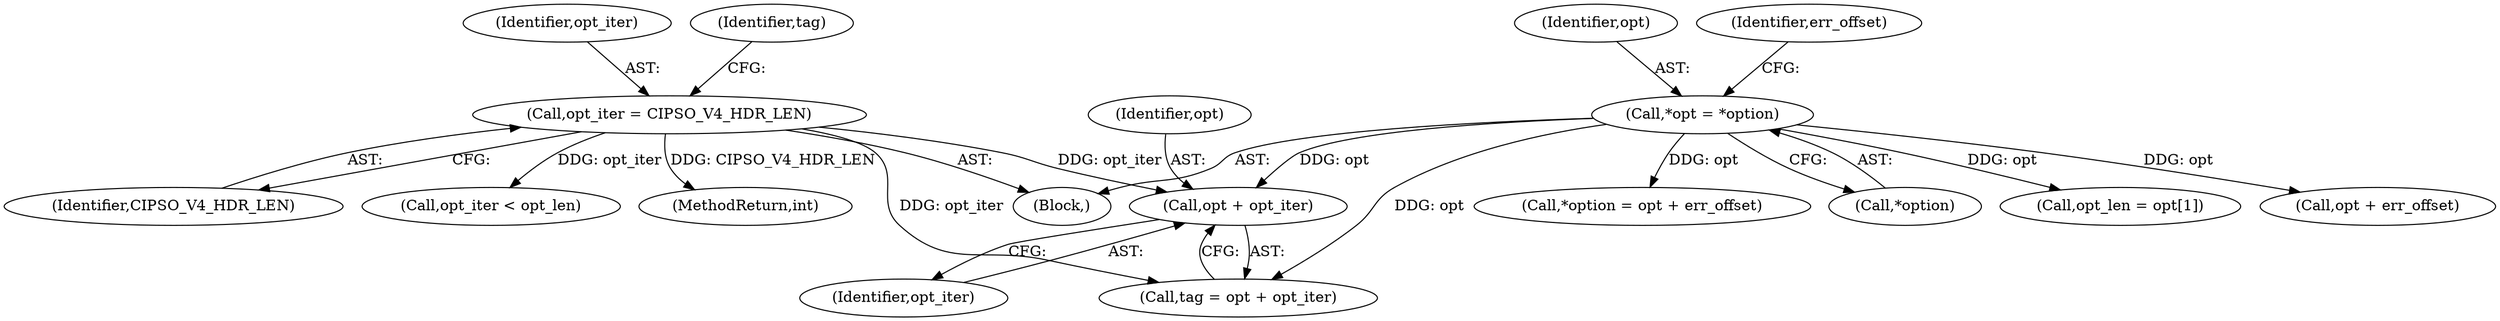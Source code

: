 digraph "0_linux_89d7ae34cdda4195809a5a987f697a517a2a3177@pointer" {
"1000162" [label="(Call,opt + opt_iter)"];
"1000108" [label="(Call,*opt = *option)"];
"1000157" [label="(Call,opt_iter = CIPSO_V4_HDR_LEN)"];
"1000160" [label="(Call,tag = opt + opt_iter)"];
"1000166" [label="(Call,opt_iter < opt_len)"];
"1000425" [label="(Call,*option = opt + err_offset)"];
"1000108" [label="(Call,*opt = *option)"];
"1000157" [label="(Call,opt_iter = CIPSO_V4_HDR_LEN)"];
"1000159" [label="(Identifier,CIPSO_V4_HDR_LEN)"];
"1000110" [label="(Call,*option)"];
"1000109" [label="(Identifier,opt)"];
"1000125" [label="(Call,opt_len = opt[1])"];
"1000163" [label="(Identifier,opt)"];
"1000164" [label="(Identifier,opt_iter)"];
"1000106" [label="(Block,)"];
"1000116" [label="(Identifier,err_offset)"];
"1000158" [label="(Identifier,opt_iter)"];
"1000161" [label="(Identifier,tag)"];
"1000433" [label="(MethodReturn,int)"];
"1000428" [label="(Call,opt + err_offset)"];
"1000162" [label="(Call,opt + opt_iter)"];
"1000162" -> "1000160"  [label="AST: "];
"1000162" -> "1000164"  [label="CFG: "];
"1000163" -> "1000162"  [label="AST: "];
"1000164" -> "1000162"  [label="AST: "];
"1000160" -> "1000162"  [label="CFG: "];
"1000108" -> "1000162"  [label="DDG: opt"];
"1000157" -> "1000162"  [label="DDG: opt_iter"];
"1000108" -> "1000106"  [label="AST: "];
"1000108" -> "1000110"  [label="CFG: "];
"1000109" -> "1000108"  [label="AST: "];
"1000110" -> "1000108"  [label="AST: "];
"1000116" -> "1000108"  [label="CFG: "];
"1000108" -> "1000125"  [label="DDG: opt"];
"1000108" -> "1000160"  [label="DDG: opt"];
"1000108" -> "1000425"  [label="DDG: opt"];
"1000108" -> "1000428"  [label="DDG: opt"];
"1000157" -> "1000106"  [label="AST: "];
"1000157" -> "1000159"  [label="CFG: "];
"1000158" -> "1000157"  [label="AST: "];
"1000159" -> "1000157"  [label="AST: "];
"1000161" -> "1000157"  [label="CFG: "];
"1000157" -> "1000433"  [label="DDG: CIPSO_V4_HDR_LEN"];
"1000157" -> "1000160"  [label="DDG: opt_iter"];
"1000157" -> "1000166"  [label="DDG: opt_iter"];
}
